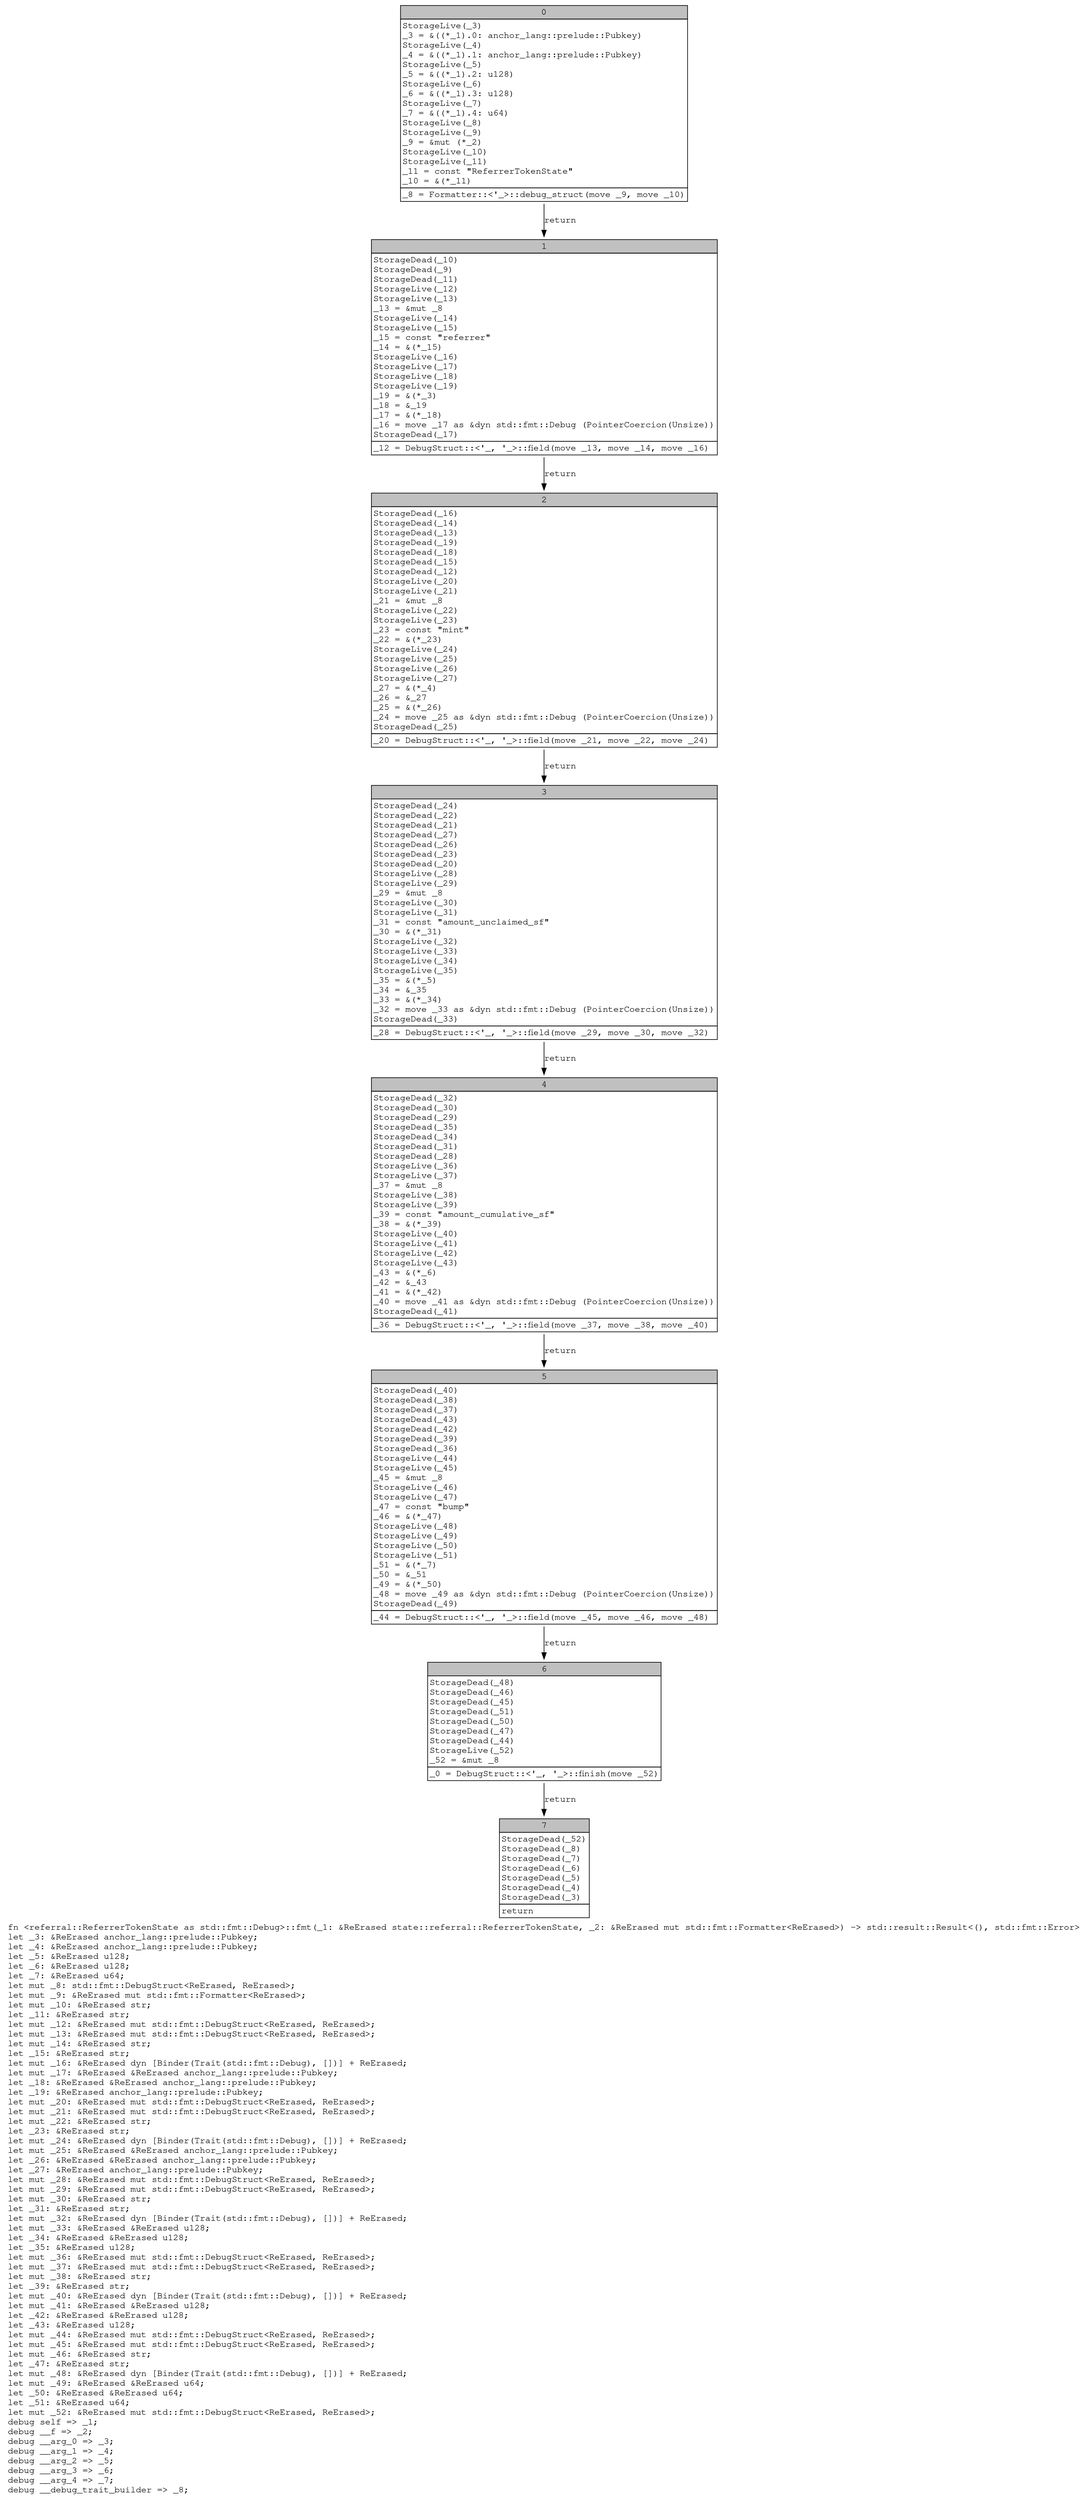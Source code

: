 digraph Mir_0_8600 {
    graph [fontname="Courier, monospace"];
    node [fontname="Courier, monospace"];
    edge [fontname="Courier, monospace"];
    label=<fn &lt;referral::ReferrerTokenState as std::fmt::Debug&gt;::fmt(_1: &amp;ReErased state::referral::ReferrerTokenState, _2: &amp;ReErased mut std::fmt::Formatter&lt;ReErased&gt;) -&gt; std::result::Result&lt;(), std::fmt::Error&gt;<br align="left"/>let _3: &amp;ReErased anchor_lang::prelude::Pubkey;<br align="left"/>let _4: &amp;ReErased anchor_lang::prelude::Pubkey;<br align="left"/>let _5: &amp;ReErased u128;<br align="left"/>let _6: &amp;ReErased u128;<br align="left"/>let _7: &amp;ReErased u64;<br align="left"/>let mut _8: std::fmt::DebugStruct&lt;ReErased, ReErased&gt;;<br align="left"/>let mut _9: &amp;ReErased mut std::fmt::Formatter&lt;ReErased&gt;;<br align="left"/>let mut _10: &amp;ReErased str;<br align="left"/>let _11: &amp;ReErased str;<br align="left"/>let mut _12: &amp;ReErased mut std::fmt::DebugStruct&lt;ReErased, ReErased&gt;;<br align="left"/>let mut _13: &amp;ReErased mut std::fmt::DebugStruct&lt;ReErased, ReErased&gt;;<br align="left"/>let mut _14: &amp;ReErased str;<br align="left"/>let _15: &amp;ReErased str;<br align="left"/>let mut _16: &amp;ReErased dyn [Binder(Trait(std::fmt::Debug), [])] + ReErased;<br align="left"/>let mut _17: &amp;ReErased &amp;ReErased anchor_lang::prelude::Pubkey;<br align="left"/>let _18: &amp;ReErased &amp;ReErased anchor_lang::prelude::Pubkey;<br align="left"/>let _19: &amp;ReErased anchor_lang::prelude::Pubkey;<br align="left"/>let mut _20: &amp;ReErased mut std::fmt::DebugStruct&lt;ReErased, ReErased&gt;;<br align="left"/>let mut _21: &amp;ReErased mut std::fmt::DebugStruct&lt;ReErased, ReErased&gt;;<br align="left"/>let mut _22: &amp;ReErased str;<br align="left"/>let _23: &amp;ReErased str;<br align="left"/>let mut _24: &amp;ReErased dyn [Binder(Trait(std::fmt::Debug), [])] + ReErased;<br align="left"/>let mut _25: &amp;ReErased &amp;ReErased anchor_lang::prelude::Pubkey;<br align="left"/>let _26: &amp;ReErased &amp;ReErased anchor_lang::prelude::Pubkey;<br align="left"/>let _27: &amp;ReErased anchor_lang::prelude::Pubkey;<br align="left"/>let mut _28: &amp;ReErased mut std::fmt::DebugStruct&lt;ReErased, ReErased&gt;;<br align="left"/>let mut _29: &amp;ReErased mut std::fmt::DebugStruct&lt;ReErased, ReErased&gt;;<br align="left"/>let mut _30: &amp;ReErased str;<br align="left"/>let _31: &amp;ReErased str;<br align="left"/>let mut _32: &amp;ReErased dyn [Binder(Trait(std::fmt::Debug), [])] + ReErased;<br align="left"/>let mut _33: &amp;ReErased &amp;ReErased u128;<br align="left"/>let _34: &amp;ReErased &amp;ReErased u128;<br align="left"/>let _35: &amp;ReErased u128;<br align="left"/>let mut _36: &amp;ReErased mut std::fmt::DebugStruct&lt;ReErased, ReErased&gt;;<br align="left"/>let mut _37: &amp;ReErased mut std::fmt::DebugStruct&lt;ReErased, ReErased&gt;;<br align="left"/>let mut _38: &amp;ReErased str;<br align="left"/>let _39: &amp;ReErased str;<br align="left"/>let mut _40: &amp;ReErased dyn [Binder(Trait(std::fmt::Debug), [])] + ReErased;<br align="left"/>let mut _41: &amp;ReErased &amp;ReErased u128;<br align="left"/>let _42: &amp;ReErased &amp;ReErased u128;<br align="left"/>let _43: &amp;ReErased u128;<br align="left"/>let mut _44: &amp;ReErased mut std::fmt::DebugStruct&lt;ReErased, ReErased&gt;;<br align="left"/>let mut _45: &amp;ReErased mut std::fmt::DebugStruct&lt;ReErased, ReErased&gt;;<br align="left"/>let mut _46: &amp;ReErased str;<br align="left"/>let _47: &amp;ReErased str;<br align="left"/>let mut _48: &amp;ReErased dyn [Binder(Trait(std::fmt::Debug), [])] + ReErased;<br align="left"/>let mut _49: &amp;ReErased &amp;ReErased u64;<br align="left"/>let _50: &amp;ReErased &amp;ReErased u64;<br align="left"/>let _51: &amp;ReErased u64;<br align="left"/>let mut _52: &amp;ReErased mut std::fmt::DebugStruct&lt;ReErased, ReErased&gt;;<br align="left"/>debug self =&gt; _1;<br align="left"/>debug __f =&gt; _2;<br align="left"/>debug __arg_0 =&gt; _3;<br align="left"/>debug __arg_1 =&gt; _4;<br align="left"/>debug __arg_2 =&gt; _5;<br align="left"/>debug __arg_3 =&gt; _6;<br align="left"/>debug __arg_4 =&gt; _7;<br align="left"/>debug __debug_trait_builder =&gt; _8;<br align="left"/>>;
    bb0__0_8600 [shape="none", label=<<table border="0" cellborder="1" cellspacing="0"><tr><td bgcolor="gray" align="center" colspan="1">0</td></tr><tr><td align="left" balign="left">StorageLive(_3)<br/>_3 = &amp;((*_1).0: anchor_lang::prelude::Pubkey)<br/>StorageLive(_4)<br/>_4 = &amp;((*_1).1: anchor_lang::prelude::Pubkey)<br/>StorageLive(_5)<br/>_5 = &amp;((*_1).2: u128)<br/>StorageLive(_6)<br/>_6 = &amp;((*_1).3: u128)<br/>StorageLive(_7)<br/>_7 = &amp;((*_1).4: u64)<br/>StorageLive(_8)<br/>StorageLive(_9)<br/>_9 = &amp;mut (*_2)<br/>StorageLive(_10)<br/>StorageLive(_11)<br/>_11 = const &quot;ReferrerTokenState&quot;<br/>_10 = &amp;(*_11)<br/></td></tr><tr><td align="left">_8 = Formatter::&lt;'_&gt;::debug_struct(move _9, move _10)</td></tr></table>>];
    bb1__0_8600 [shape="none", label=<<table border="0" cellborder="1" cellspacing="0"><tr><td bgcolor="gray" align="center" colspan="1">1</td></tr><tr><td align="left" balign="left">StorageDead(_10)<br/>StorageDead(_9)<br/>StorageDead(_11)<br/>StorageLive(_12)<br/>StorageLive(_13)<br/>_13 = &amp;mut _8<br/>StorageLive(_14)<br/>StorageLive(_15)<br/>_15 = const &quot;referrer&quot;<br/>_14 = &amp;(*_15)<br/>StorageLive(_16)<br/>StorageLive(_17)<br/>StorageLive(_18)<br/>StorageLive(_19)<br/>_19 = &amp;(*_3)<br/>_18 = &amp;_19<br/>_17 = &amp;(*_18)<br/>_16 = move _17 as &amp;dyn std::fmt::Debug (PointerCoercion(Unsize))<br/>StorageDead(_17)<br/></td></tr><tr><td align="left">_12 = DebugStruct::&lt;'_, '_&gt;::field(move _13, move _14, move _16)</td></tr></table>>];
    bb2__0_8600 [shape="none", label=<<table border="0" cellborder="1" cellspacing="0"><tr><td bgcolor="gray" align="center" colspan="1">2</td></tr><tr><td align="left" balign="left">StorageDead(_16)<br/>StorageDead(_14)<br/>StorageDead(_13)<br/>StorageDead(_19)<br/>StorageDead(_18)<br/>StorageDead(_15)<br/>StorageDead(_12)<br/>StorageLive(_20)<br/>StorageLive(_21)<br/>_21 = &amp;mut _8<br/>StorageLive(_22)<br/>StorageLive(_23)<br/>_23 = const &quot;mint&quot;<br/>_22 = &amp;(*_23)<br/>StorageLive(_24)<br/>StorageLive(_25)<br/>StorageLive(_26)<br/>StorageLive(_27)<br/>_27 = &amp;(*_4)<br/>_26 = &amp;_27<br/>_25 = &amp;(*_26)<br/>_24 = move _25 as &amp;dyn std::fmt::Debug (PointerCoercion(Unsize))<br/>StorageDead(_25)<br/></td></tr><tr><td align="left">_20 = DebugStruct::&lt;'_, '_&gt;::field(move _21, move _22, move _24)</td></tr></table>>];
    bb3__0_8600 [shape="none", label=<<table border="0" cellborder="1" cellspacing="0"><tr><td bgcolor="gray" align="center" colspan="1">3</td></tr><tr><td align="left" balign="left">StorageDead(_24)<br/>StorageDead(_22)<br/>StorageDead(_21)<br/>StorageDead(_27)<br/>StorageDead(_26)<br/>StorageDead(_23)<br/>StorageDead(_20)<br/>StorageLive(_28)<br/>StorageLive(_29)<br/>_29 = &amp;mut _8<br/>StorageLive(_30)<br/>StorageLive(_31)<br/>_31 = const &quot;amount_unclaimed_sf&quot;<br/>_30 = &amp;(*_31)<br/>StorageLive(_32)<br/>StorageLive(_33)<br/>StorageLive(_34)<br/>StorageLive(_35)<br/>_35 = &amp;(*_5)<br/>_34 = &amp;_35<br/>_33 = &amp;(*_34)<br/>_32 = move _33 as &amp;dyn std::fmt::Debug (PointerCoercion(Unsize))<br/>StorageDead(_33)<br/></td></tr><tr><td align="left">_28 = DebugStruct::&lt;'_, '_&gt;::field(move _29, move _30, move _32)</td></tr></table>>];
    bb4__0_8600 [shape="none", label=<<table border="0" cellborder="1" cellspacing="0"><tr><td bgcolor="gray" align="center" colspan="1">4</td></tr><tr><td align="left" balign="left">StorageDead(_32)<br/>StorageDead(_30)<br/>StorageDead(_29)<br/>StorageDead(_35)<br/>StorageDead(_34)<br/>StorageDead(_31)<br/>StorageDead(_28)<br/>StorageLive(_36)<br/>StorageLive(_37)<br/>_37 = &amp;mut _8<br/>StorageLive(_38)<br/>StorageLive(_39)<br/>_39 = const &quot;amount_cumulative_sf&quot;<br/>_38 = &amp;(*_39)<br/>StorageLive(_40)<br/>StorageLive(_41)<br/>StorageLive(_42)<br/>StorageLive(_43)<br/>_43 = &amp;(*_6)<br/>_42 = &amp;_43<br/>_41 = &amp;(*_42)<br/>_40 = move _41 as &amp;dyn std::fmt::Debug (PointerCoercion(Unsize))<br/>StorageDead(_41)<br/></td></tr><tr><td align="left">_36 = DebugStruct::&lt;'_, '_&gt;::field(move _37, move _38, move _40)</td></tr></table>>];
    bb5__0_8600 [shape="none", label=<<table border="0" cellborder="1" cellspacing="0"><tr><td bgcolor="gray" align="center" colspan="1">5</td></tr><tr><td align="left" balign="left">StorageDead(_40)<br/>StorageDead(_38)<br/>StorageDead(_37)<br/>StorageDead(_43)<br/>StorageDead(_42)<br/>StorageDead(_39)<br/>StorageDead(_36)<br/>StorageLive(_44)<br/>StorageLive(_45)<br/>_45 = &amp;mut _8<br/>StorageLive(_46)<br/>StorageLive(_47)<br/>_47 = const &quot;bump&quot;<br/>_46 = &amp;(*_47)<br/>StorageLive(_48)<br/>StorageLive(_49)<br/>StorageLive(_50)<br/>StorageLive(_51)<br/>_51 = &amp;(*_7)<br/>_50 = &amp;_51<br/>_49 = &amp;(*_50)<br/>_48 = move _49 as &amp;dyn std::fmt::Debug (PointerCoercion(Unsize))<br/>StorageDead(_49)<br/></td></tr><tr><td align="left">_44 = DebugStruct::&lt;'_, '_&gt;::field(move _45, move _46, move _48)</td></tr></table>>];
    bb6__0_8600 [shape="none", label=<<table border="0" cellborder="1" cellspacing="0"><tr><td bgcolor="gray" align="center" colspan="1">6</td></tr><tr><td align="left" balign="left">StorageDead(_48)<br/>StorageDead(_46)<br/>StorageDead(_45)<br/>StorageDead(_51)<br/>StorageDead(_50)<br/>StorageDead(_47)<br/>StorageDead(_44)<br/>StorageLive(_52)<br/>_52 = &amp;mut _8<br/></td></tr><tr><td align="left">_0 = DebugStruct::&lt;'_, '_&gt;::finish(move _52)</td></tr></table>>];
    bb7__0_8600 [shape="none", label=<<table border="0" cellborder="1" cellspacing="0"><tr><td bgcolor="gray" align="center" colspan="1">7</td></tr><tr><td align="left" balign="left">StorageDead(_52)<br/>StorageDead(_8)<br/>StorageDead(_7)<br/>StorageDead(_6)<br/>StorageDead(_5)<br/>StorageDead(_4)<br/>StorageDead(_3)<br/></td></tr><tr><td align="left">return</td></tr></table>>];
    bb0__0_8600 -> bb1__0_8600 [label="return"];
    bb1__0_8600 -> bb2__0_8600 [label="return"];
    bb2__0_8600 -> bb3__0_8600 [label="return"];
    bb3__0_8600 -> bb4__0_8600 [label="return"];
    bb4__0_8600 -> bb5__0_8600 [label="return"];
    bb5__0_8600 -> bb6__0_8600 [label="return"];
    bb6__0_8600 -> bb7__0_8600 [label="return"];
}
